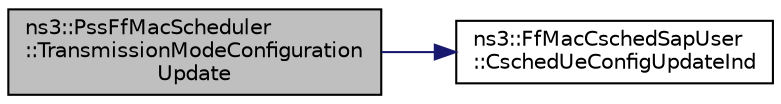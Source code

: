 digraph "ns3::PssFfMacScheduler::TransmissionModeConfigurationUpdate"
{
 // LATEX_PDF_SIZE
  edge [fontname="Helvetica",fontsize="10",labelfontname="Helvetica",labelfontsize="10"];
  node [fontname="Helvetica",fontsize="10",shape=record];
  rankdir="LR";
  Node1 [label="ns3::PssFfMacScheduler\l::TransmissionModeConfiguration\lUpdate",height=0.2,width=0.4,color="black", fillcolor="grey75", style="filled", fontcolor="black",tooltip="Transmission mode configuration update function."];
  Node1 -> Node2 [color="midnightblue",fontsize="10",style="solid",fontname="Helvetica"];
  Node2 [label="ns3::FfMacCschedSapUser\l::CschedUeConfigUpdateInd",height=0.2,width=0.4,color="black", fillcolor="white", style="filled",URL="$classns3_1_1_ff_mac_csched_sap_user.html#a63f3fa5bac0cc7234a17c3241bff6a04",tooltip="CSCHED_UE_UPDATE_IND."];
}
